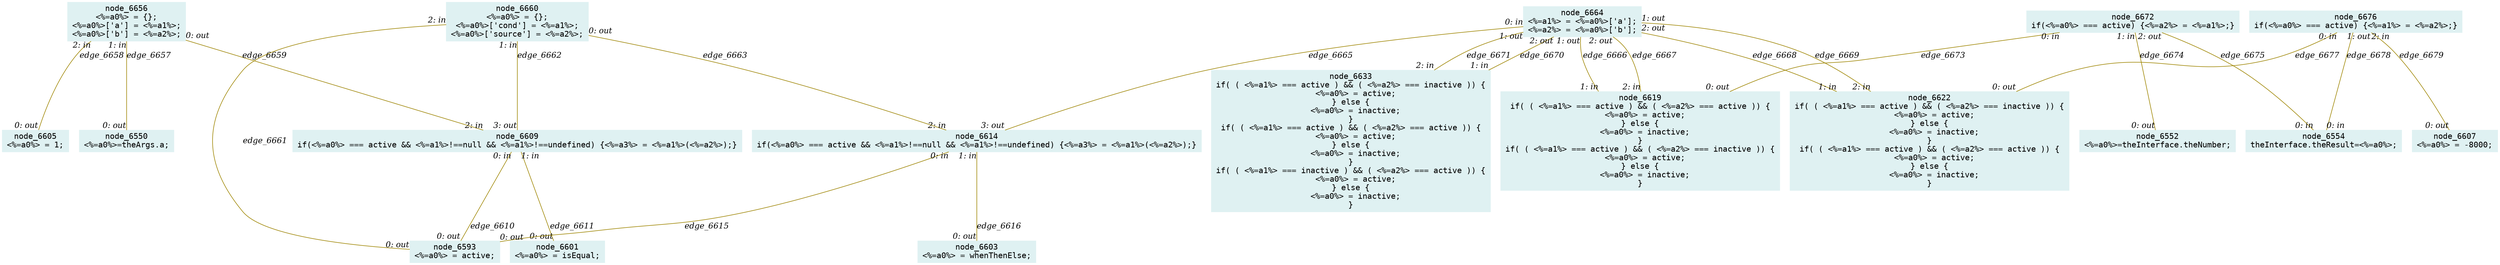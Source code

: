 digraph g{node_6550 [shape="box", style="filled", color="#dff1f2", fontname="Courier", label="node_6550
<%=a0%>=theArgs.a;
" ]
node_6552 [shape="box", style="filled", color="#dff1f2", fontname="Courier", label="node_6552
<%=a0%>=theInterface.theNumber;
" ]
node_6554 [shape="box", style="filled", color="#dff1f2", fontname="Courier", label="node_6554
theInterface.theResult=<%=a0%>;
" ]
node_6593 [shape="box", style="filled", color="#dff1f2", fontname="Courier", label="node_6593
<%=a0%> = active;
" ]
node_6601 [shape="box", style="filled", color="#dff1f2", fontname="Courier", label="node_6601
<%=a0%> = isEqual;
" ]
node_6603 [shape="box", style="filled", color="#dff1f2", fontname="Courier", label="node_6603
<%=a0%> = whenThenElse;
" ]
node_6605 [shape="box", style="filled", color="#dff1f2", fontname="Courier", label="node_6605
<%=a0%> = 1;
" ]
node_6607 [shape="box", style="filled", color="#dff1f2", fontname="Courier", label="node_6607
<%=a0%> = -8000;
" ]
node_6609 [shape="box", style="filled", color="#dff1f2", fontname="Courier", label="node_6609
if(<%=a0%> === active && <%=a1%>!==null && <%=a1%>!==undefined) {<%=a3%> = <%=a1%>(<%=a2%>);}
" ]
node_6614 [shape="box", style="filled", color="#dff1f2", fontname="Courier", label="node_6614
if(<%=a0%> === active && <%=a1%>!==null && <%=a1%>!==undefined) {<%=a3%> = <%=a1%>(<%=a2%>);}
" ]
node_6619 [shape="box", style="filled", color="#dff1f2", fontname="Courier", label="node_6619
if( ( <%=a1%> === active ) && ( <%=a2%> === active )) {
  <%=a0%> = active;
} else {
  <%=a0%> = inactive;
}
if( ( <%=a1%> === active ) && ( <%=a2%> === inactive )) {
  <%=a0%> = active;
} else {
  <%=a0%> = inactive;
}" ]
node_6622 [shape="box", style="filled", color="#dff1f2", fontname="Courier", label="node_6622
if( ( <%=a1%> === active ) && ( <%=a2%> === inactive )) {
  <%=a0%> = active;
} else {
  <%=a0%> = inactive;
}
if( ( <%=a1%> === active ) && ( <%=a2%> === active )) {
  <%=a0%> = active;
} else {
  <%=a0%> = inactive;
}" ]
node_6633 [shape="box", style="filled", color="#dff1f2", fontname="Courier", label="node_6633
if( ( <%=a1%> === active ) && ( <%=a2%> === inactive )) {
  <%=a0%> = active;
} else {
  <%=a0%> = inactive;
}
if( ( <%=a1%> === active ) && ( <%=a2%> === active )) {
  <%=a0%> = active;
} else {
  <%=a0%> = inactive;
}
if( ( <%=a1%> === inactive ) && ( <%=a2%> === active )) {
  <%=a0%> = active;
} else {
  <%=a0%> = inactive;
}" ]
node_6656 [shape="box", style="filled", color="#dff1f2", fontname="Courier", label="node_6656
<%=a0%> = {};
<%=a0%>['a'] = <%=a1%>;
<%=a0%>['b'] = <%=a2%>;
" ]
node_6660 [shape="box", style="filled", color="#dff1f2", fontname="Courier", label="node_6660
<%=a0%> = {};
<%=a0%>['cond'] = <%=a1%>;
<%=a0%>['source'] = <%=a2%>;
" ]
node_6664 [shape="box", style="filled", color="#dff1f2", fontname="Courier", label="node_6664
<%=a1%> = <%=a0%>['a'];
<%=a2%> = <%=a0%>['b'];
" ]
node_6672 [shape="box", style="filled", color="#dff1f2", fontname="Courier", label="node_6672
if(<%=a0%> === active) {<%=a2%> = <%=a1%>;}
" ]
node_6676 [shape="box", style="filled", color="#dff1f2", fontname="Courier", label="node_6676
if(<%=a0%> === active) {<%=a1%> = <%=a2%>;}
" ]
node_6609 -> node_6593 [dir=none, arrowHead=none, fontname="Times-Italic", arrowsize=1, color="#9d8400", label="edge_6610",  headlabel="0: out", taillabel="0: in" ]
node_6609 -> node_6601 [dir=none, arrowHead=none, fontname="Times-Italic", arrowsize=1, color="#9d8400", label="edge_6611",  headlabel="0: out", taillabel="1: in" ]
node_6614 -> node_6593 [dir=none, arrowHead=none, fontname="Times-Italic", arrowsize=1, color="#9d8400", label="edge_6615",  headlabel="0: out", taillabel="0: in" ]
node_6614 -> node_6603 [dir=none, arrowHead=none, fontname="Times-Italic", arrowsize=1, color="#9d8400", label="edge_6616",  headlabel="0: out", taillabel="1: in" ]
node_6656 -> node_6550 [dir=none, arrowHead=none, fontname="Times-Italic", arrowsize=1, color="#9d8400", label="edge_6657",  headlabel="0: out", taillabel="1: in" ]
node_6656 -> node_6605 [dir=none, arrowHead=none, fontname="Times-Italic", arrowsize=1, color="#9d8400", label="edge_6658",  headlabel="0: out", taillabel="2: in" ]
node_6656 -> node_6609 [dir=none, arrowHead=none, fontname="Times-Italic", arrowsize=1, color="#9d8400", label="edge_6659",  headlabel="2: in", taillabel="0: out" ]
node_6660 -> node_6593 [dir=none, arrowHead=none, fontname="Times-Italic", arrowsize=1, color="#9d8400", label="edge_6661",  headlabel="0: out", taillabel="2: in" ]
node_6660 -> node_6609 [dir=none, arrowHead=none, fontname="Times-Italic", arrowsize=1, color="#9d8400", label="edge_6662",  headlabel="3: out", taillabel="1: in" ]
node_6660 -> node_6614 [dir=none, arrowHead=none, fontname="Times-Italic", arrowsize=1, color="#9d8400", label="edge_6663",  headlabel="2: in", taillabel="0: out" ]
node_6664 -> node_6614 [dir=none, arrowHead=none, fontname="Times-Italic", arrowsize=1, color="#9d8400", label="edge_6665",  headlabel="3: out", taillabel="0: in" ]
node_6664 -> node_6619 [dir=none, arrowHead=none, fontname="Times-Italic", arrowsize=1, color="#9d8400", label="edge_6666",  headlabel="1: in", taillabel="1: out" ]
node_6664 -> node_6619 [dir=none, arrowHead=none, fontname="Times-Italic", arrowsize=1, color="#9d8400", label="edge_6667",  headlabel="2: in", taillabel="2: out" ]
node_6664 -> node_6622 [dir=none, arrowHead=none, fontname="Times-Italic", arrowsize=1, color="#9d8400", label="edge_6668",  headlabel="1: in", taillabel="2: out" ]
node_6664 -> node_6622 [dir=none, arrowHead=none, fontname="Times-Italic", arrowsize=1, color="#9d8400", label="edge_6669",  headlabel="2: in", taillabel="1: out" ]
node_6664 -> node_6633 [dir=none, arrowHead=none, fontname="Times-Italic", arrowsize=1, color="#9d8400", label="edge_6670",  headlabel="1: in", taillabel="2: out" ]
node_6664 -> node_6633 [dir=none, arrowHead=none, fontname="Times-Italic", arrowsize=1, color="#9d8400", label="edge_6671",  headlabel="2: in", taillabel="1: out" ]
node_6672 -> node_6619 [dir=none, arrowHead=none, fontname="Times-Italic", arrowsize=1, color="#9d8400", label="edge_6673",  headlabel="0: out", taillabel="0: in" ]
node_6672 -> node_6552 [dir=none, arrowHead=none, fontname="Times-Italic", arrowsize=1, color="#9d8400", label="edge_6674",  headlabel="0: out", taillabel="1: in" ]
node_6672 -> node_6554 [dir=none, arrowHead=none, fontname="Times-Italic", arrowsize=1, color="#9d8400", label="edge_6675",  headlabel="0: in", taillabel="2: out" ]
node_6676 -> node_6622 [dir=none, arrowHead=none, fontname="Times-Italic", arrowsize=1, color="#9d8400", label="edge_6677",  headlabel="0: out", taillabel="0: in" ]
node_6676 -> node_6554 [dir=none, arrowHead=none, fontname="Times-Italic", arrowsize=1, color="#9d8400", label="edge_6678",  headlabel="0: in", taillabel="1: out" ]
node_6676 -> node_6607 [dir=none, arrowHead=none, fontname="Times-Italic", arrowsize=1, color="#9d8400", label="edge_6679",  headlabel="0: out", taillabel="2: in" ]
}